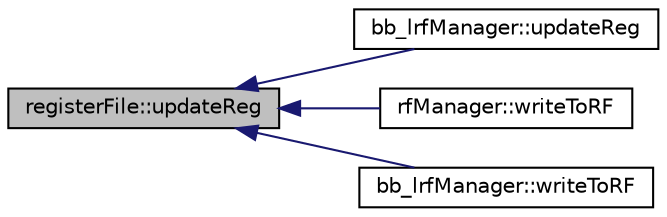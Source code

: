 digraph G
{
  edge [fontname="Helvetica",fontsize="10",labelfontname="Helvetica",labelfontsize="10"];
  node [fontname="Helvetica",fontsize="10",shape=record];
  rankdir=LR;
  Node1 [label="registerFile::updateReg",height=0.2,width=0.4,color="black", fillcolor="grey75", style="filled" fontcolor="black"];
  Node1 -> Node2 [dir=back,color="midnightblue",fontsize="10",style="solid",fontname="Helvetica"];
  Node2 [label="bb_lrfManager::updateReg",height=0.2,width=0.4,color="black", fillcolor="white", style="filled",URL="$classbb__lrfManager.html#aea37464a044bd163ac0e9d2a3ed31fd1"];
  Node1 -> Node3 [dir=back,color="midnightblue",fontsize="10",style="solid",fontname="Helvetica"];
  Node3 [label="rfManager::writeToRF",height=0.2,width=0.4,color="black", fillcolor="white", style="filled",URL="$classrfManager.html#ae5dc11fc5a35d9985601f94e0176d32d"];
  Node1 -> Node4 [dir=back,color="midnightblue",fontsize="10",style="solid",fontname="Helvetica"];
  Node4 [label="bb_lrfManager::writeToRF",height=0.2,width=0.4,color="black", fillcolor="white", style="filled",URL="$classbb__lrfManager.html#afb8bde1d78befec4b97216dd4625f3dc"];
}
